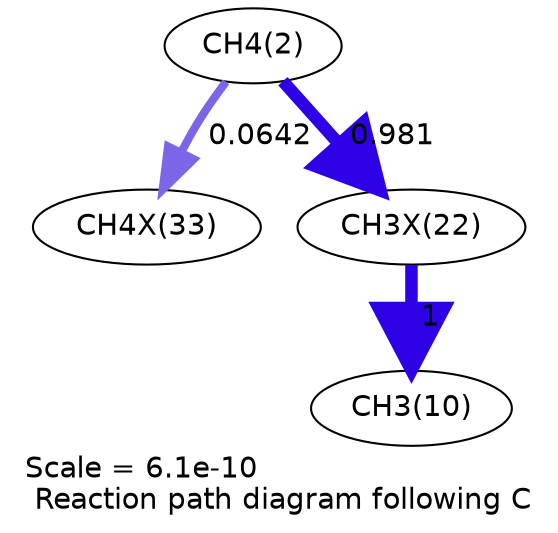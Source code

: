 digraph reaction_paths {
center=1;
s4 -> s62[fontname="Helvetica", penwidth=3.93, arrowsize=1.96, color="0.7, 0.564, 0.9"
, label=" 0.0642"];
s4 -> s57[fontname="Helvetica", penwidth=5.99, arrowsize=2.99, color="0.7, 1.48, 0.9"
, label=" 0.981"];
s57 -> s12[fontname="Helvetica", penwidth=6, arrowsize=3, color="0.7, 1.5, 0.9"
, label=" 1"];
s4 [ fontname="Helvetica", label="CH4(2)"];
s12 [ fontname="Helvetica", label="CH3(10)"];
s57 [ fontname="Helvetica", label="CH3X(22)"];
s62 [ fontname="Helvetica", label="CH4X(33)"];
 label = "Scale = 6.1e-10\l Reaction path diagram following C";
 fontname = "Helvetica";
}
